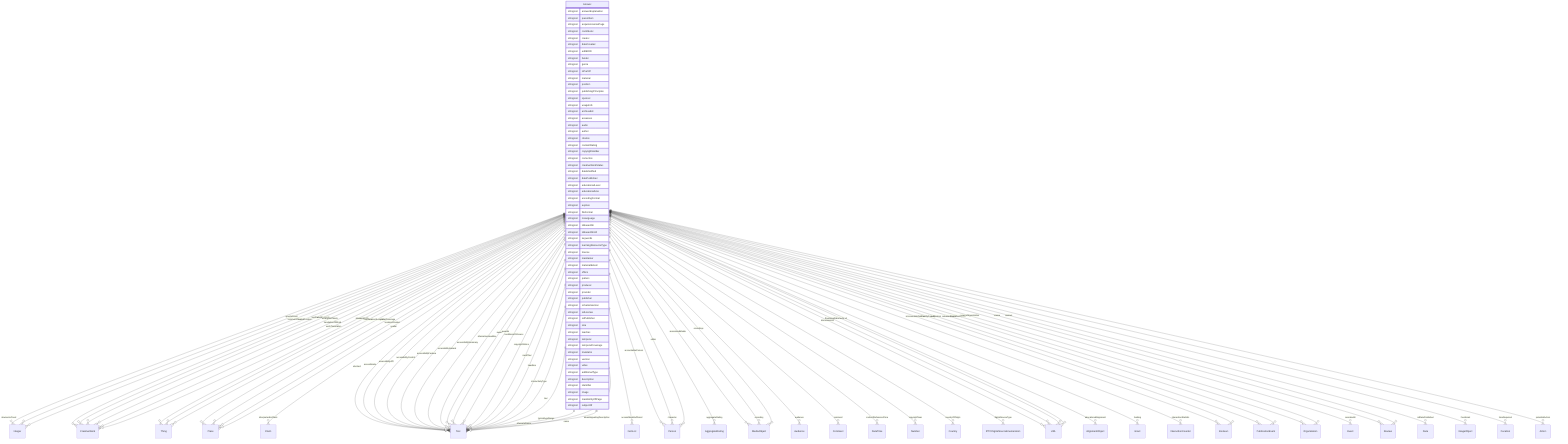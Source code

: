 erDiagram
Answer {
    stringList answerExplanation  
    stringList parentItem  
    stringList acquireLicensePage  
    stringList contributor  
    stringList creator  
    stringList dateCreated  
    stringList editEIDR  
    stringList funder  
    stringList genre  
    stringList isPartOf  
    stringList material  
    stringList position  
    stringList publishingPrinciples  
    stringList sponsor  
    stringList usageInfo  
    stringList archivedAt  
    stringList assesses  
    stringList audio  
    stringList author  
    stringList citation  
    stringList contentRating  
    stringList copyrightHolder  
    stringList correction  
    stringList creativeWorkStatus  
    stringList dateModified  
    stringList datePublished  
    stringList educationalLevel  
    stringList educationalUse  
    stringList encodingFormat  
    stringList expires  
    stringList fileFormat  
    stringList inLanguage  
    stringList isBasedOn  
    stringList isBasedOnUrl  
    stringList keywords  
    stringList learningResourceType  
    stringList license  
    stringList maintainer  
    stringList materialExtent  
    stringList offers  
    stringList pattern  
    stringList producer  
    stringList provider  
    stringList publisher  
    stringList schemaVersion  
    stringList sdLicense  
    stringList sdPublisher  
    stringList size  
    stringList teaches  
    stringList temporal  
    stringList temporalCoverage  
    stringList translator  
    stringList version  
    stringList video  
    stringList additionalType  
    stringList description  
    stringList identifier  
    stringList image  
    stringList mainEntityOfPage  
    stringList subjectOf  
}

Answer ||--}o Integer : "downvoteCount"
Answer ||--}o CreativeWork : "sharedContent"
Answer ||--}o Integer : "upvoteCount"
Answer ||--}o Thing : "about"
Answer ||--}o Place : "contentLocation"
Answer ||--}o CreativeWork : "hasPart"
Answer ||--}o Claim : "interpretedAsClaim"
Answer ||--}o Thing : "mainEntity"
Answer ||--}o Place : "spatialCoverage"
Answer ||--}o CreativeWork : "workExample"
Answer ||--}o Text : "abstract"
Answer ||--}o Text : "accessMode"
Answer ||--}o ItemList : "accessModeSufficient"
Answer ||--}o Text : "accessibilityAPI"
Answer ||--}o Text : "accessibilityControl"
Answer ||--}o Text : "accessibilityFeature"
Answer ||--}o Text : "accessibilityHazard"
Answer ||--}o Text : "accessibilitySummary"
Answer ||--}o Person : "accountablePerson"
Answer ||--}o AggregateRating : "aggregateRating"
Answer ||--}o Text : "alternativeHeadline"
Answer ||--}o MediaObject : "associatedMedia"
Answer ||--}o Audience : "audience"
Answer ||--}o Text : "award"
Answer ||--}o Text : "awards"
Answer ||--}o Person : "character"
Answer ||--}o Comment : "comment"
Answer ||--}o Integer : "commentCount"
Answer ||--}o Text : "conditionsOfAccess"
Answer ||--}o DateTime : "contentReferenceTime"
Answer ||--}o Text : "copyrightNotice"
Answer ||--}o Number : "copyrightYear"
Answer ||--}o Country : "countryOfOrigin"
Answer ||--}o Text : "creditText"
Answer ||--}o IPTCDigitalSourceEnumeration : "digitalSourceType"
Answer ||--}o URL : "discussionUrl"
Answer ||--}o Person : "editor"
Answer ||--}o AlignmentObject : "educationalAlignment"
Answer ||--}o MediaObject : "encoding"
Answer ||--}o MediaObject : "encodings"
Answer ||--}o CreativeWork : "exampleOfWork"
Answer ||--}o Grant : "funding"
Answer ||--}o Text : "headline"
Answer ||--}o InteractionCounter : "interactionStatistic"
Answer ||--}o Text : "interactivityType"
Answer ||--}o Boolean : "isAccessibleForFree"
Answer ||--}o Boolean : "isFamilyFriendly"
Answer ||--}o Place : "locationCreated"
Answer ||--}o Thing : "mentions"
Answer ||--}o PublicationEvent : "publication"
Answer ||--}o Organization : "publisherImprint"
Answer ||--}o Event : "recordedAt"
Answer ||--}o PublicationEvent : "releasedEvent"
Answer ||--}o Review : "review"
Answer ||--}o Review : "reviews"
Answer ||--}o Date : "sdDatePublished"
Answer ||--}o Organization : "sourceOrganization"
Answer ||--}o Place : "spatial"
Answer ||--}o Text : "text"
Answer ||--}o ImageObject : "thumbnail"
Answer ||--}o URL : "thumbnailUrl"
Answer ||--}o Duration : "timeRequired"
Answer ||--}o CreativeWork : "translationOfWork"
Answer ||--}o Text : "typicalAgeRange"
Answer ||--}o CreativeWork : "workTranslation"
Answer ||--}o Text : "alternateName"
Answer ||--}o Text : "disambiguatingDescription"
Answer ||--}o Text : "name"
Answer ||--}o URL : "sameAs"
Answer ||--}o Action : "potentialAction"
Answer ||--}o URL : "url"